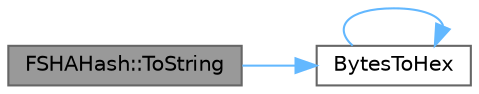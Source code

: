 digraph "FSHAHash::ToString"
{
 // INTERACTIVE_SVG=YES
 // LATEX_PDF_SIZE
  bgcolor="transparent";
  edge [fontname=Helvetica,fontsize=10,labelfontname=Helvetica,labelfontsize=10];
  node [fontname=Helvetica,fontsize=10,shape=box,height=0.2,width=0.4];
  rankdir="LR";
  Node1 [id="Node000001",label="FSHAHash::ToString",height=0.2,width=0.4,color="gray40", fillcolor="grey60", style="filled", fontcolor="black",tooltip=" "];
  Node1 -> Node2 [id="edge1_Node000001_Node000002",color="steelblue1",style="solid",tooltip=" "];
  Node2 [id="Node000002",label="BytesToHex",height=0.2,width=0.4,color="grey40", fillcolor="white", style="filled",URL="$d5/dba/UnrealString_8h.html#a2b87cca823a7cb9ba9427af71356de8b",tooltip="Convert bytes to uppercase hex string."];
  Node2 -> Node2 [id="edge2_Node000002_Node000002",color="steelblue1",style="solid",tooltip=" "];
}
